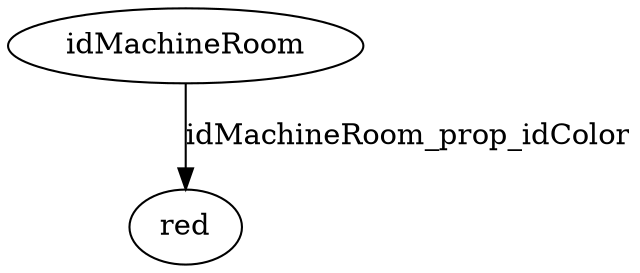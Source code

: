 strict digraph  {
idMachineRoom [node_type=entity_node, root=root];
red;
idMachineRoom -> red  [edge_type=property, label=idMachineRoom_prop_idColor];
}
